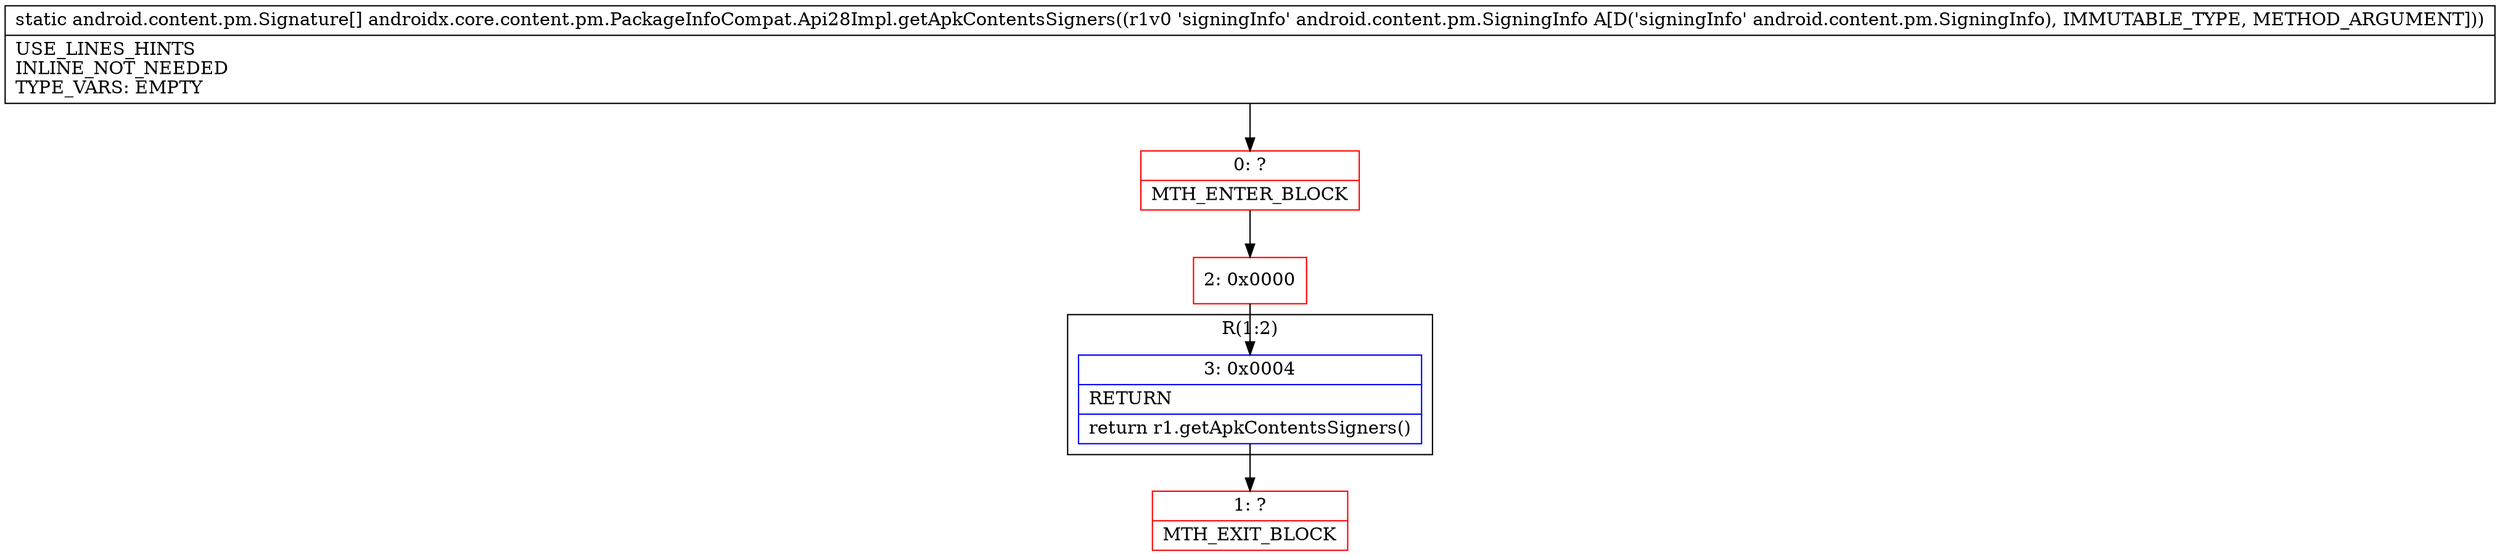 digraph "CFG forandroidx.core.content.pm.PackageInfoCompat.Api28Impl.getApkContentsSigners(Landroid\/content\/pm\/SigningInfo;)[Landroid\/content\/pm\/Signature;" {
subgraph cluster_Region_1714859789 {
label = "R(1:2)";
node [shape=record,color=blue];
Node_3 [shape=record,label="{3\:\ 0x0004|RETURN\l|return r1.getApkContentsSigners()\l}"];
}
Node_0 [shape=record,color=red,label="{0\:\ ?|MTH_ENTER_BLOCK\l}"];
Node_2 [shape=record,color=red,label="{2\:\ 0x0000}"];
Node_1 [shape=record,color=red,label="{1\:\ ?|MTH_EXIT_BLOCK\l}"];
MethodNode[shape=record,label="{static android.content.pm.Signature[] androidx.core.content.pm.PackageInfoCompat.Api28Impl.getApkContentsSigners((r1v0 'signingInfo' android.content.pm.SigningInfo A[D('signingInfo' android.content.pm.SigningInfo), IMMUTABLE_TYPE, METHOD_ARGUMENT]))  | USE_LINES_HINTS\lINLINE_NOT_NEEDED\lTYPE_VARS: EMPTY\l}"];
MethodNode -> Node_0;Node_3 -> Node_1;
Node_0 -> Node_2;
Node_2 -> Node_3;
}


